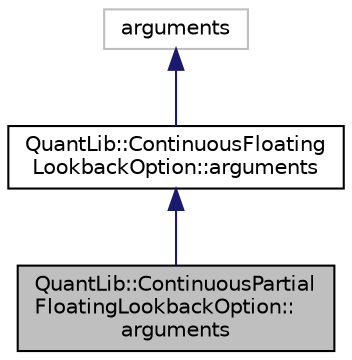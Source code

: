 digraph "QuantLib::ContinuousPartialFloatingLookbackOption::arguments"
{
  edge [fontname="Helvetica",fontsize="10",labelfontname="Helvetica",labelfontsize="10"];
  node [fontname="Helvetica",fontsize="10",shape=record];
  Node1 [label="QuantLib::ContinuousPartial\lFloatingLookbackOption::\larguments",height=0.2,width=0.4,color="black", fillcolor="grey75", style="filled", fontcolor="black"];
  Node2 -> Node1 [dir="back",color="midnightblue",fontsize="10",style="solid"];
  Node2 [label="QuantLib::ContinuousFloating\lLookbackOption::arguments",height=0.2,width=0.4,color="black", fillcolor="white", style="filled",URL="$class_quant_lib_1_1_continuous_floating_lookback_option_1_1arguments.html",tooltip="Arguments for continuous floating lookback option calculation "];
  Node3 -> Node2 [dir="back",color="midnightblue",fontsize="10",style="solid"];
  Node3 [label="arguments",height=0.2,width=0.4,color="grey75", fillcolor="white", style="filled"];
}
